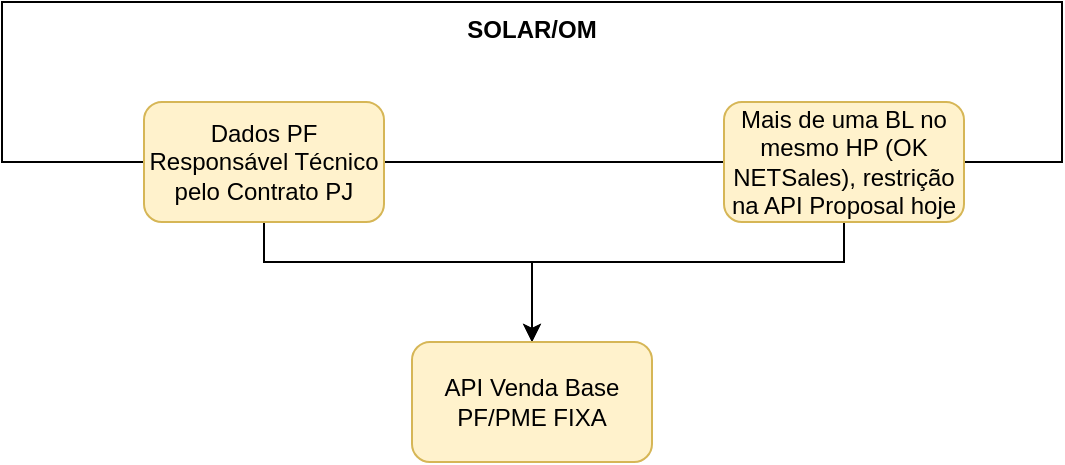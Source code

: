 <mxfile version="26.2.14">
  <diagram name="Página-1" id="mwcxr2L_2bcGLGRumMkp">
    <mxGraphModel dx="1042" dy="527" grid="1" gridSize="10" guides="1" tooltips="1" connect="1" arrows="1" fold="1" page="1" pageScale="1" pageWidth="827" pageHeight="1169" math="0" shadow="0">
      <root>
        <mxCell id="0" />
        <mxCell id="1" parent="0" />
        <mxCell id="b82cSLQuqwKor7Ha75Yp-4" value="SOLAR/OM" style="rounded=0;whiteSpace=wrap;html=1;verticalAlign=top;fontStyle=1" vertex="1" parent="1">
          <mxGeometry x="149" y="70" width="530" height="80" as="geometry" />
        </mxCell>
        <mxCell id="b82cSLQuqwKor7Ha75Yp-5" style="edgeStyle=orthogonalEdgeStyle;rounded=0;orthogonalLoop=1;jettySize=auto;html=1;entryX=0.5;entryY=0;entryDx=0;entryDy=0;" edge="1" parent="1" source="b82cSLQuqwKor7Ha75Yp-1" target="b82cSLQuqwKor7Ha75Yp-3">
          <mxGeometry relative="1" as="geometry">
            <Array as="points">
              <mxPoint x="280" y="200" />
              <mxPoint x="414" y="200" />
            </Array>
          </mxGeometry>
        </mxCell>
        <mxCell id="b82cSLQuqwKor7Ha75Yp-1" value="Dados PF Responsável Técnico pelo Contrato PJ" style="rounded=1;whiteSpace=wrap;html=1;fillColor=#fff2cc;strokeColor=#d6b656;" vertex="1" parent="1">
          <mxGeometry x="220" y="120" width="120" height="60" as="geometry" />
        </mxCell>
        <mxCell id="b82cSLQuqwKor7Ha75Yp-6" style="edgeStyle=orthogonalEdgeStyle;rounded=0;orthogonalLoop=1;jettySize=auto;html=1;" edge="1" parent="1" source="b82cSLQuqwKor7Ha75Yp-2" target="b82cSLQuqwKor7Ha75Yp-3">
          <mxGeometry relative="1" as="geometry">
            <Array as="points">
              <mxPoint x="570" y="200" />
              <mxPoint x="414" y="200" />
            </Array>
          </mxGeometry>
        </mxCell>
        <mxCell id="b82cSLQuqwKor7Ha75Yp-2" value="Mais de uma BL no mesmo HP (OK NETSales), restrição na API Proposal hoje" style="rounded=1;whiteSpace=wrap;html=1;fillColor=#fff2cc;strokeColor=#d6b656;" vertex="1" parent="1">
          <mxGeometry x="510" y="120" width="120" height="60" as="geometry" />
        </mxCell>
        <mxCell id="b82cSLQuqwKor7Ha75Yp-3" value="API Venda Base PF/PME FIXA" style="rounded=1;whiteSpace=wrap;html=1;fillColor=#fff2cc;strokeColor=#d6b656;" vertex="1" parent="1">
          <mxGeometry x="354" y="240" width="120" height="60" as="geometry" />
        </mxCell>
      </root>
    </mxGraphModel>
  </diagram>
</mxfile>

